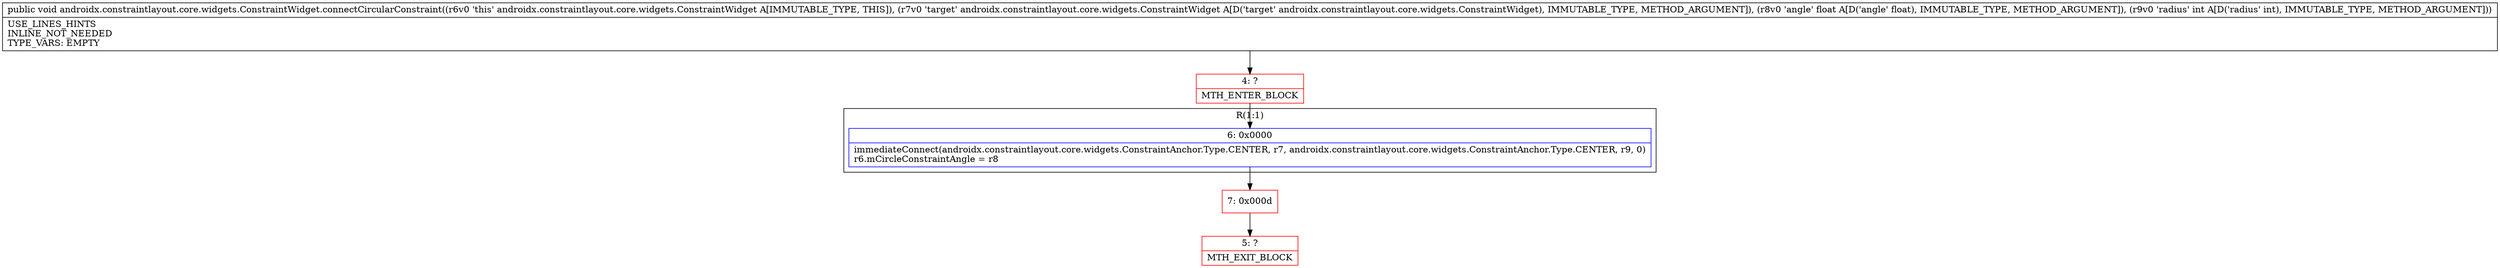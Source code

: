 digraph "CFG forandroidx.constraintlayout.core.widgets.ConstraintWidget.connectCircularConstraint(Landroidx\/constraintlayout\/core\/widgets\/ConstraintWidget;FI)V" {
subgraph cluster_Region_1124552511 {
label = "R(1:1)";
node [shape=record,color=blue];
Node_6 [shape=record,label="{6\:\ 0x0000|immediateConnect(androidx.constraintlayout.core.widgets.ConstraintAnchor.Type.CENTER, r7, androidx.constraintlayout.core.widgets.ConstraintAnchor.Type.CENTER, r9, 0)\lr6.mCircleConstraintAngle = r8\l}"];
}
Node_4 [shape=record,color=red,label="{4\:\ ?|MTH_ENTER_BLOCK\l}"];
Node_7 [shape=record,color=red,label="{7\:\ 0x000d}"];
Node_5 [shape=record,color=red,label="{5\:\ ?|MTH_EXIT_BLOCK\l}"];
MethodNode[shape=record,label="{public void androidx.constraintlayout.core.widgets.ConstraintWidget.connectCircularConstraint((r6v0 'this' androidx.constraintlayout.core.widgets.ConstraintWidget A[IMMUTABLE_TYPE, THIS]), (r7v0 'target' androidx.constraintlayout.core.widgets.ConstraintWidget A[D('target' androidx.constraintlayout.core.widgets.ConstraintWidget), IMMUTABLE_TYPE, METHOD_ARGUMENT]), (r8v0 'angle' float A[D('angle' float), IMMUTABLE_TYPE, METHOD_ARGUMENT]), (r9v0 'radius' int A[D('radius' int), IMMUTABLE_TYPE, METHOD_ARGUMENT]))  | USE_LINES_HINTS\lINLINE_NOT_NEEDED\lTYPE_VARS: EMPTY\l}"];
MethodNode -> Node_4;Node_6 -> Node_7;
Node_4 -> Node_6;
Node_7 -> Node_5;
}

